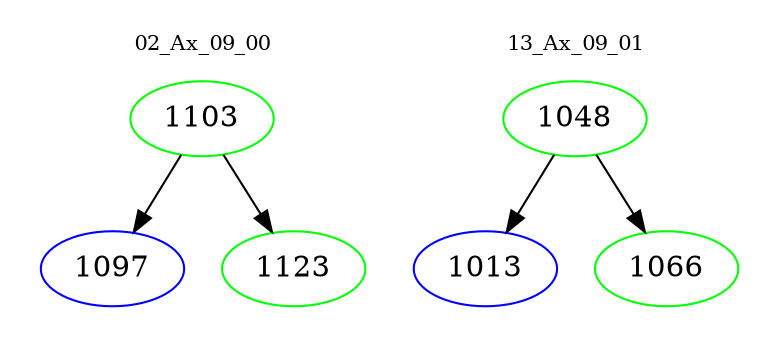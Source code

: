 digraph{
subgraph cluster_0 {
color = white
label = "02_Ax_09_00";
fontsize=10;
T0_1103 [label="1103", color="green"]
T0_1103 -> T0_1097 [color="black"]
T0_1097 [label="1097", color="blue"]
T0_1103 -> T0_1123 [color="black"]
T0_1123 [label="1123", color="green"]
}
subgraph cluster_1 {
color = white
label = "13_Ax_09_01";
fontsize=10;
T1_1048 [label="1048", color="green"]
T1_1048 -> T1_1013 [color="black"]
T1_1013 [label="1013", color="blue"]
T1_1048 -> T1_1066 [color="black"]
T1_1066 [label="1066", color="green"]
}
}
